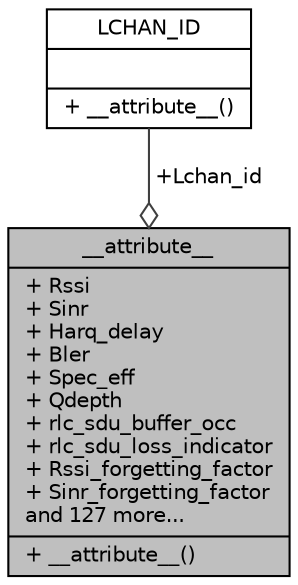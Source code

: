 digraph "__attribute__"
{
 // LATEX_PDF_SIZE
  edge [fontname="Helvetica",fontsize="10",labelfontname="Helvetica",labelfontsize="10"];
  node [fontname="Helvetica",fontsize="10",shape=record];
  Node1 [label="{__attribute__\n|+ Rssi\l+ Sinr\l+ Harq_delay\l+ Bler\l+ Spec_eff\l+ Qdepth\l+ rlc_sdu_buffer_occ\l+ rlc_sdu_loss_indicator\l+ Rssi_forgetting_factor\l+ Sinr_forgetting_factor\land 127 more...\l|+ __attribute__()\l}",height=0.2,width=0.4,color="black", fillcolor="grey75", style="filled", fontcolor="black",tooltip="MAC/RLC Measurement Information."];
  Node2 -> Node1 [color="grey25",fontsize="10",style="solid",label=" +Lchan_id" ,arrowhead="odiamond",fontname="Helvetica"];
  Node2 [label="{LCHAN_ID\n||+ __attribute__()\l}",height=0.2,width=0.4,color="black", fillcolor="white", style="filled",URL="$structLCHAN__ID.html",tooltip="Logical Channel ID structure."];
}
